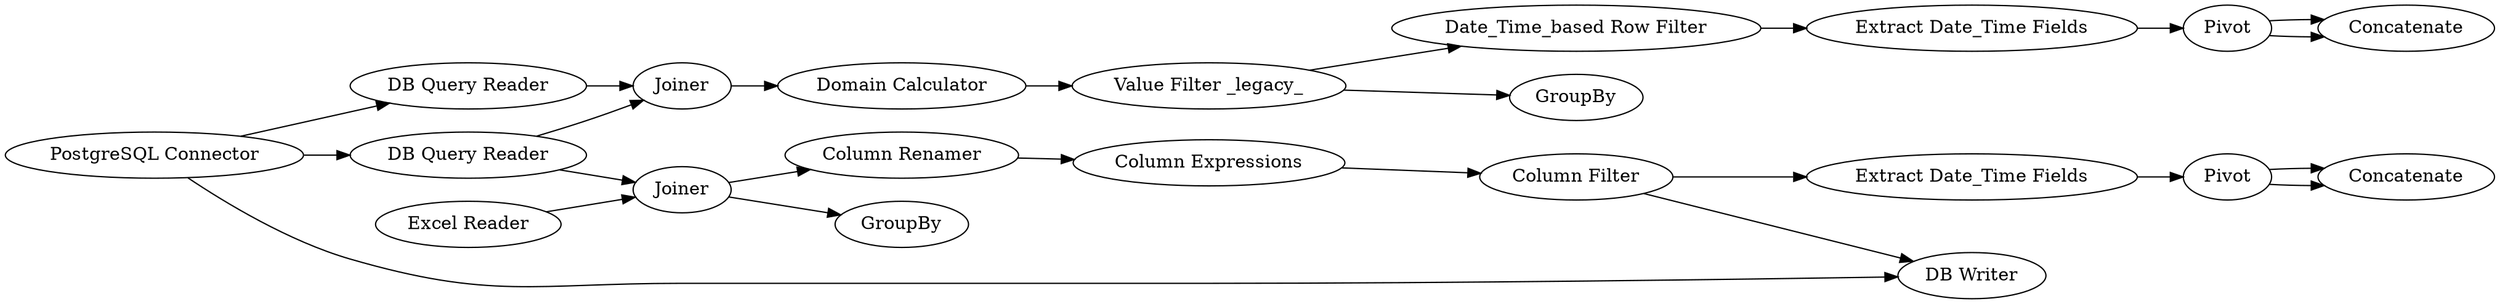 digraph {
	13 [label="PostgreSQL Connector"]
	14 [label="Excel Reader"]
	42 [label="DB Query Reader"]
	43 [label="DB Query Reader"]
	44 [label=Joiner]
	47 [label="Column Renamer"]
	48 [label="Column Expressions"]
	49 [label="Column Filter"]
	52 [label="DB Writer"]
	53 [label=Pivot]
	54 [label="Extract Date_Time Fields"]
	55 [label=GroupBy]
	56 [label=Concatenate]
	57 [label="Domain Calculator"]
	58 [label="Value Filter _legacy_"]
	59 [label=Joiner]
	60 [label="Date_Time_based Row Filter"]
	61 [label=Pivot]
	62 [label=Concatenate]
	63 [label="Extract Date_Time Fields"]
	65 [label=GroupBy]
	13 -> 43
	13 -> 42
	13 -> 52
	14 -> 44
	42 -> 59
	43 -> 44
	43 -> 59
	44 -> 47
	44 -> 55
	47 -> 48
	48 -> 49
	49 -> 52
	49 -> 54
	53 -> 56
	53 -> 56
	54 -> 53
	57 -> 58
	58 -> 60
	58 -> 65
	59 -> 57
	60 -> 63
	61 -> 62
	61 -> 62
	63 -> 61
	rankdir=LR
}
